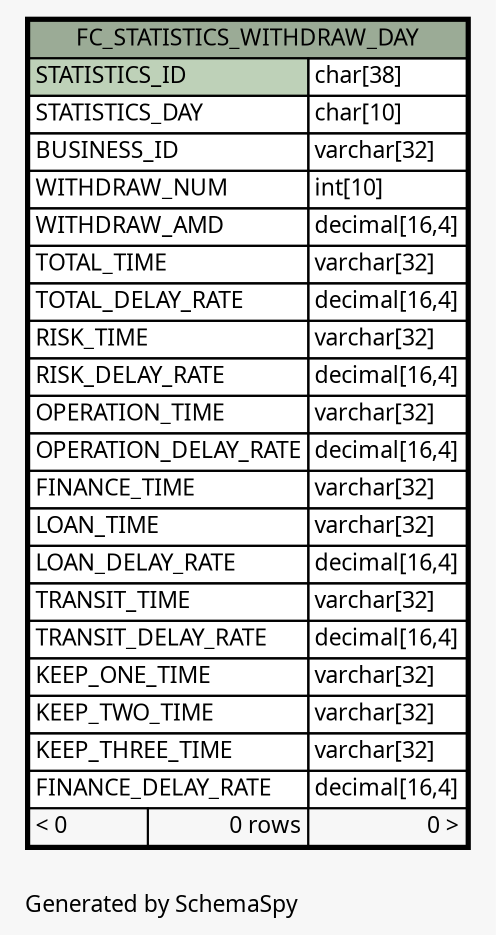 // dot 2.26.0 on Linux 2.6.32-504.8.1.el6.x86_64
// SchemaSpy rev Unknown
digraph "oneDegreeRelationshipsDiagram" {
  graph [
    rankdir="RL"
    bgcolor="#f7f7f7"
    label="\nGenerated by SchemaSpy"
    labeljust="l"
    nodesep="0.18"
    ranksep="0.46"
    fontname="Microsoft YaHei"
    fontsize="11"
  ];
  node [
    fontname="Microsoft YaHei"
    fontsize="11"
    shape="plaintext"
  ];
  edge [
    arrowsize="0.8"
  ];
  "FC_STATISTICS_WITHDRAW_DAY" [
    label=<
    <TABLE BORDER="2" CELLBORDER="1" CELLSPACING="0" BGCOLOR="#ffffff">
      <TR><TD COLSPAN="3" BGCOLOR="#9bab96" ALIGN="CENTER">FC_STATISTICS_WITHDRAW_DAY</TD></TR>
      <TR><TD PORT="STATISTICS_ID" COLSPAN="2" BGCOLOR="#bed1b8" ALIGN="LEFT">STATISTICS_ID</TD><TD PORT="STATISTICS_ID.type" ALIGN="LEFT">char[38]</TD></TR>
      <TR><TD PORT="STATISTICS_DAY" COLSPAN="2" ALIGN="LEFT">STATISTICS_DAY</TD><TD PORT="STATISTICS_DAY.type" ALIGN="LEFT">char[10]</TD></TR>
      <TR><TD PORT="BUSINESS_ID" COLSPAN="2" ALIGN="LEFT">BUSINESS_ID</TD><TD PORT="BUSINESS_ID.type" ALIGN="LEFT">varchar[32]</TD></TR>
      <TR><TD PORT="WITHDRAW_NUM" COLSPAN="2" ALIGN="LEFT">WITHDRAW_NUM</TD><TD PORT="WITHDRAW_NUM.type" ALIGN="LEFT">int[10]</TD></TR>
      <TR><TD PORT="WITHDRAW_AMD" COLSPAN="2" ALIGN="LEFT">WITHDRAW_AMD</TD><TD PORT="WITHDRAW_AMD.type" ALIGN="LEFT">decimal[16,4]</TD></TR>
      <TR><TD PORT="TOTAL_TIME" COLSPAN="2" ALIGN="LEFT">TOTAL_TIME</TD><TD PORT="TOTAL_TIME.type" ALIGN="LEFT">varchar[32]</TD></TR>
      <TR><TD PORT="TOTAL_DELAY_RATE" COLSPAN="2" ALIGN="LEFT">TOTAL_DELAY_RATE</TD><TD PORT="TOTAL_DELAY_RATE.type" ALIGN="LEFT">decimal[16,4]</TD></TR>
      <TR><TD PORT="RISK_TIME" COLSPAN="2" ALIGN="LEFT">RISK_TIME</TD><TD PORT="RISK_TIME.type" ALIGN="LEFT">varchar[32]</TD></TR>
      <TR><TD PORT="RISK_DELAY_RATE" COLSPAN="2" ALIGN="LEFT">RISK_DELAY_RATE</TD><TD PORT="RISK_DELAY_RATE.type" ALIGN="LEFT">decimal[16,4]</TD></TR>
      <TR><TD PORT="OPERATION_TIME" COLSPAN="2" ALIGN="LEFT">OPERATION_TIME</TD><TD PORT="OPERATION_TIME.type" ALIGN="LEFT">varchar[32]</TD></TR>
      <TR><TD PORT="OPERATION_DELAY_RATE" COLSPAN="2" ALIGN="LEFT">OPERATION_DELAY_RATE</TD><TD PORT="OPERATION_DELAY_RATE.type" ALIGN="LEFT">decimal[16,4]</TD></TR>
      <TR><TD PORT="FINANCE_TIME" COLSPAN="2" ALIGN="LEFT">FINANCE_TIME</TD><TD PORT="FINANCE_TIME.type" ALIGN="LEFT">varchar[32]</TD></TR>
      <TR><TD PORT="LOAN_TIME" COLSPAN="2" ALIGN="LEFT">LOAN_TIME</TD><TD PORT="LOAN_TIME.type" ALIGN="LEFT">varchar[32]</TD></TR>
      <TR><TD PORT="LOAN_DELAY_RATE" COLSPAN="2" ALIGN="LEFT">LOAN_DELAY_RATE</TD><TD PORT="LOAN_DELAY_RATE.type" ALIGN="LEFT">decimal[16,4]</TD></TR>
      <TR><TD PORT="TRANSIT_TIME" COLSPAN="2" ALIGN="LEFT">TRANSIT_TIME</TD><TD PORT="TRANSIT_TIME.type" ALIGN="LEFT">varchar[32]</TD></TR>
      <TR><TD PORT="TRANSIT_DELAY_RATE" COLSPAN="2" ALIGN="LEFT">TRANSIT_DELAY_RATE</TD><TD PORT="TRANSIT_DELAY_RATE.type" ALIGN="LEFT">decimal[16,4]</TD></TR>
      <TR><TD PORT="KEEP_ONE_TIME" COLSPAN="2" ALIGN="LEFT">KEEP_ONE_TIME</TD><TD PORT="KEEP_ONE_TIME.type" ALIGN="LEFT">varchar[32]</TD></TR>
      <TR><TD PORT="KEEP_TWO_TIME" COLSPAN="2" ALIGN="LEFT">KEEP_TWO_TIME</TD><TD PORT="KEEP_TWO_TIME.type" ALIGN="LEFT">varchar[32]</TD></TR>
      <TR><TD PORT="KEEP_THREE_TIME" COLSPAN="2" ALIGN="LEFT">KEEP_THREE_TIME</TD><TD PORT="KEEP_THREE_TIME.type" ALIGN="LEFT">varchar[32]</TD></TR>
      <TR><TD PORT="FINANCE_DELAY_RATE" COLSPAN="2" ALIGN="LEFT">FINANCE_DELAY_RATE</TD><TD PORT="FINANCE_DELAY_RATE.type" ALIGN="LEFT">decimal[16,4]</TD></TR>
      <TR><TD ALIGN="LEFT" BGCOLOR="#f7f7f7">&lt; 0</TD><TD ALIGN="RIGHT" BGCOLOR="#f7f7f7">0 rows</TD><TD ALIGN="RIGHT" BGCOLOR="#f7f7f7">0 &gt;</TD></TR>
    </TABLE>>
    URL="FC_STATISTICS_WITHDRAW_DAY.html"
    tooltip="FC_STATISTICS_WITHDRAW_DAY"
  ];
}
